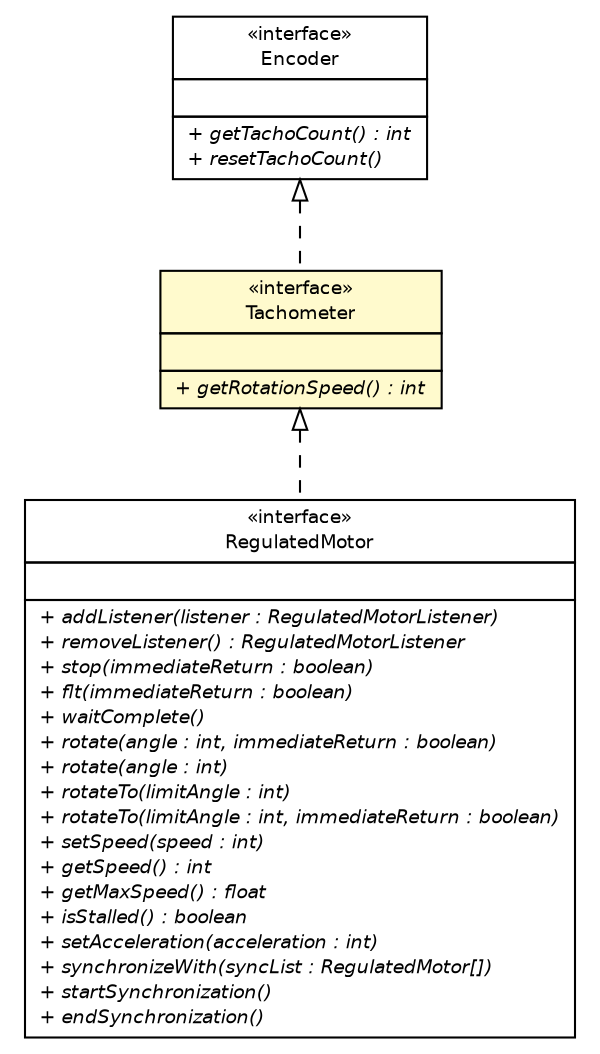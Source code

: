 #!/usr/local/bin/dot
#
# Class diagram 
# Generated by UMLGraph version R5_6-24-gf6e263 (http://www.umlgraph.org/)
#

digraph G {
	edge [fontname="Helvetica",fontsize=10,labelfontname="Helvetica",labelfontsize=10];
	node [fontname="Helvetica",fontsize=10,shape=plaintext];
	nodesep=0.25;
	ranksep=0.5;
	// lejos.robotics.Encoder
	c6425 [label=<<table title="lejos.robotics.Encoder" border="0" cellborder="1" cellspacing="0" cellpadding="2" port="p" href="./Encoder.html">
		<tr><td><table border="0" cellspacing="0" cellpadding="1">
<tr><td align="center" balign="center"> &#171;interface&#187; </td></tr>
<tr><td align="center" balign="center"> Encoder </td></tr>
		</table></td></tr>
		<tr><td><table border="0" cellspacing="0" cellpadding="1">
<tr><td align="left" balign="left">  </td></tr>
		</table></td></tr>
		<tr><td><table border="0" cellspacing="0" cellpadding="1">
<tr><td align="left" balign="left"><font face="Helvetica-Oblique" point-size="9.0"> + getTachoCount() : int </font></td></tr>
<tr><td align="left" balign="left"><font face="Helvetica-Oblique" point-size="9.0"> + resetTachoCount() </font></td></tr>
		</table></td></tr>
		</table>>, URL="./Encoder.html", fontname="Helvetica", fontcolor="black", fontsize=9.0];
	// lejos.robotics.RegulatedMotor
	c6434 [label=<<table title="lejos.robotics.RegulatedMotor" border="0" cellborder="1" cellspacing="0" cellpadding="2" port="p" href="./RegulatedMotor.html">
		<tr><td><table border="0" cellspacing="0" cellpadding="1">
<tr><td align="center" balign="center"> &#171;interface&#187; </td></tr>
<tr><td align="center" balign="center"> RegulatedMotor </td></tr>
		</table></td></tr>
		<tr><td><table border="0" cellspacing="0" cellpadding="1">
<tr><td align="left" balign="left">  </td></tr>
		</table></td></tr>
		<tr><td><table border="0" cellspacing="0" cellpadding="1">
<tr><td align="left" balign="left"><font face="Helvetica-Oblique" point-size="9.0"> + addListener(listener : RegulatedMotorListener) </font></td></tr>
<tr><td align="left" balign="left"><font face="Helvetica-Oblique" point-size="9.0"> + removeListener() : RegulatedMotorListener </font></td></tr>
<tr><td align="left" balign="left"><font face="Helvetica-Oblique" point-size="9.0"> + stop(immediateReturn : boolean) </font></td></tr>
<tr><td align="left" balign="left"><font face="Helvetica-Oblique" point-size="9.0"> + flt(immediateReturn : boolean) </font></td></tr>
<tr><td align="left" balign="left"><font face="Helvetica-Oblique" point-size="9.0"> + waitComplete() </font></td></tr>
<tr><td align="left" balign="left"><font face="Helvetica-Oblique" point-size="9.0"> + rotate(angle : int, immediateReturn : boolean) </font></td></tr>
<tr><td align="left" balign="left"><font face="Helvetica-Oblique" point-size="9.0"> + rotate(angle : int) </font></td></tr>
<tr><td align="left" balign="left"><font face="Helvetica-Oblique" point-size="9.0"> + rotateTo(limitAngle : int) </font></td></tr>
<tr><td align="left" balign="left"><font face="Helvetica-Oblique" point-size="9.0"> + rotateTo(limitAngle : int, immediateReturn : boolean) </font></td></tr>
<tr><td align="left" balign="left"><font face="Helvetica-Oblique" point-size="9.0"> + setSpeed(speed : int) </font></td></tr>
<tr><td align="left" balign="left"><font face="Helvetica-Oblique" point-size="9.0"> + getSpeed() : int </font></td></tr>
<tr><td align="left" balign="left"><font face="Helvetica-Oblique" point-size="9.0"> + getMaxSpeed() : float </font></td></tr>
<tr><td align="left" balign="left"><font face="Helvetica-Oblique" point-size="9.0"> + isStalled() : boolean </font></td></tr>
<tr><td align="left" balign="left"><font face="Helvetica-Oblique" point-size="9.0"> + setAcceleration(acceleration : int) </font></td></tr>
<tr><td align="left" balign="left"><font face="Helvetica-Oblique" point-size="9.0"> + synchronizeWith(syncList : RegulatedMotor[]) </font></td></tr>
<tr><td align="left" balign="left"><font face="Helvetica-Oblique" point-size="9.0"> + startSynchronization() </font></td></tr>
<tr><td align="left" balign="left"><font face="Helvetica-Oblique" point-size="9.0"> + endSynchronization() </font></td></tr>
		</table></td></tr>
		</table>>, URL="./RegulatedMotor.html", fontname="Helvetica", fontcolor="black", fontsize=9.0];
	// lejos.robotics.Tachometer
	c6437 [label=<<table title="lejos.robotics.Tachometer" border="0" cellborder="1" cellspacing="0" cellpadding="2" port="p" bgcolor="lemonChiffon" href="./Tachometer.html">
		<tr><td><table border="0" cellspacing="0" cellpadding="1">
<tr><td align="center" balign="center"> &#171;interface&#187; </td></tr>
<tr><td align="center" balign="center"> Tachometer </td></tr>
		</table></td></tr>
		<tr><td><table border="0" cellspacing="0" cellpadding="1">
<tr><td align="left" balign="left">  </td></tr>
		</table></td></tr>
		<tr><td><table border="0" cellspacing="0" cellpadding="1">
<tr><td align="left" balign="left"><font face="Helvetica-Oblique" point-size="9.0"> + getRotationSpeed() : int </font></td></tr>
		</table></td></tr>
		</table>>, URL="./Tachometer.html", fontname="Helvetica", fontcolor="black", fontsize=9.0];
	//lejos.robotics.RegulatedMotor implements lejos.robotics.Tachometer
	c6437:p -> c6434:p [dir=back,arrowtail=empty,style=dashed];
	//lejos.robotics.Tachometer implements lejos.robotics.Encoder
	c6425:p -> c6437:p [dir=back,arrowtail=empty,style=dashed];
}

